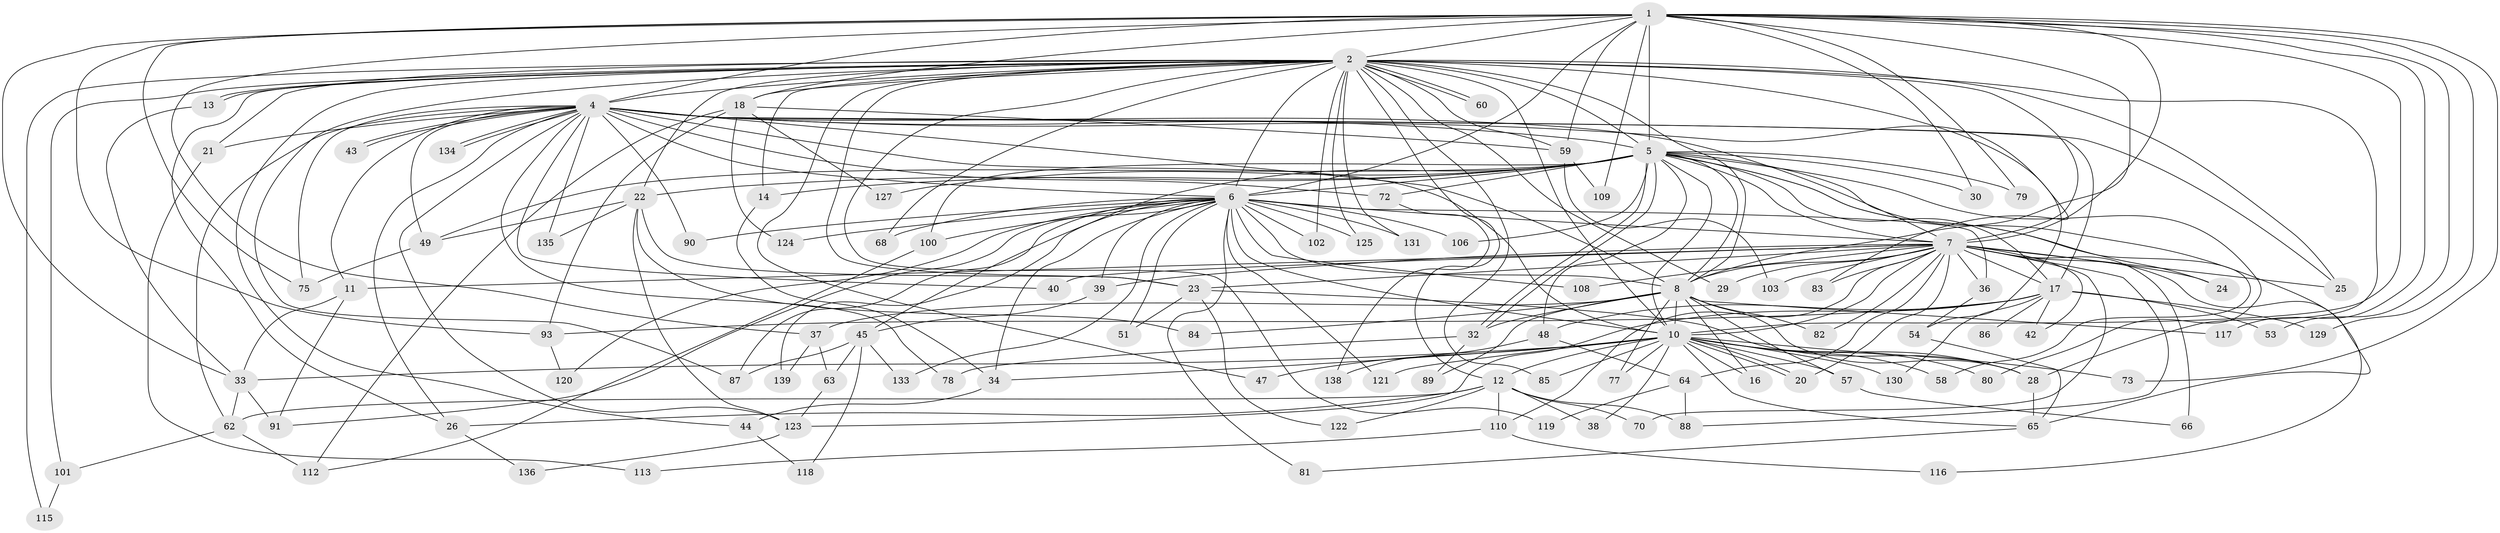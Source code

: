 // original degree distribution, {23: 0.007142857142857143, 29: 0.007142857142857143, 18: 0.007142857142857143, 30: 0.007142857142857143, 21: 0.007142857142857143, 33: 0.007142857142857143, 32: 0.007142857142857143, 16: 0.007142857142857143, 15: 0.007142857142857143, 26: 0.007142857142857143, 5: 0.05714285714285714, 10: 0.007142857142857143, 3: 0.17142857142857143, 2: 0.5714285714285714, 9: 0.007142857142857143, 6: 0.02142857142857143, 7: 0.014285714285714285, 4: 0.07857142857142857}
// Generated by graph-tools (version 1.1) at 2025/41/03/06/25 10:41:35]
// undirected, 104 vertices, 243 edges
graph export_dot {
graph [start="1"]
  node [color=gray90,style=filled];
  1 [super="+46"];
  2 [super="+3"];
  4 [super="+69"];
  5 [super="+9"];
  6 [super="+56"];
  7 [super="+76"];
  8 [super="+27"];
  10 [super="+50"];
  11 [super="+35"];
  12 [super="+15"];
  13 [super="+41"];
  14;
  16;
  17 [super="+19"];
  18 [super="+31"];
  20 [super="+61"];
  21;
  22 [super="+128"];
  23 [super="+105"];
  24;
  25 [super="+52"];
  26 [super="+104"];
  28 [super="+67"];
  29;
  30;
  32 [super="+55"];
  33 [super="+74"];
  34 [super="+71"];
  36;
  37;
  38;
  39;
  40;
  42;
  43;
  44;
  45 [super="+96"];
  47;
  48;
  49 [super="+94"];
  51;
  53;
  54 [super="+140"];
  57;
  58;
  59 [super="+111"];
  60;
  62 [super="+98"];
  63 [super="+126"];
  64;
  65 [super="+107"];
  66 [super="+137"];
  68;
  70;
  72;
  73;
  75 [super="+97"];
  77;
  78;
  79;
  80;
  81;
  82;
  83;
  84;
  85;
  86;
  87;
  88 [super="+95"];
  89;
  90;
  91 [super="+92"];
  93 [super="+99"];
  100;
  101;
  102;
  103;
  106;
  108;
  109;
  110;
  112 [super="+114"];
  113;
  115;
  116;
  117;
  118;
  119;
  120;
  121;
  122;
  123 [super="+132"];
  124;
  125;
  127;
  129;
  130;
  131;
  133;
  134;
  135;
  136;
  138;
  139;
  1 -- 2 [weight=2];
  1 -- 4;
  1 -- 5 [weight=2];
  1 -- 6;
  1 -- 7;
  1 -- 8;
  1 -- 10 [weight=2];
  1 -- 30;
  1 -- 33;
  1 -- 37;
  1 -- 53;
  1 -- 73;
  1 -- 79;
  1 -- 93;
  1 -- 109;
  1 -- 117;
  1 -- 129;
  1 -- 59;
  1 -- 75;
  1 -- 18;
  2 -- 4 [weight=2];
  2 -- 5 [weight=4];
  2 -- 6 [weight=2];
  2 -- 7 [weight=2];
  2 -- 8 [weight=2];
  2 -- 10 [weight=2];
  2 -- 12 [weight=2];
  2 -- 13;
  2 -- 13;
  2 -- 18 [weight=2];
  2 -- 21;
  2 -- 29;
  2 -- 44;
  2 -- 59;
  2 -- 60;
  2 -- 60;
  2 -- 85;
  2 -- 87;
  2 -- 101;
  2 -- 102;
  2 -- 119;
  2 -- 125;
  2 -- 131;
  2 -- 68;
  2 -- 14;
  2 -- 83;
  2 -- 22;
  2 -- 23;
  2 -- 26;
  2 -- 47;
  2 -- 115;
  2 -- 28;
  2 -- 25;
  4 -- 5 [weight=2];
  4 -- 6;
  4 -- 7;
  4 -- 8;
  4 -- 10 [weight=2];
  4 -- 11 [weight=2];
  4 -- 17;
  4 -- 21;
  4 -- 25;
  4 -- 26;
  4 -- 40;
  4 -- 43;
  4 -- 43;
  4 -- 49;
  4 -- 54;
  4 -- 72;
  4 -- 75;
  4 -- 78;
  4 -- 90;
  4 -- 134;
  4 -- 134;
  4 -- 135;
  4 -- 62;
  4 -- 123;
  5 -- 6 [weight=2];
  5 -- 7 [weight=2];
  5 -- 8 [weight=2];
  5 -- 10 [weight=2];
  5 -- 14;
  5 -- 22;
  5 -- 24;
  5 -- 32;
  5 -- 32;
  5 -- 45;
  5 -- 48;
  5 -- 72;
  5 -- 100;
  5 -- 49;
  5 -- 17;
  5 -- 106;
  5 -- 79;
  5 -- 80;
  5 -- 58;
  5 -- 30;
  5 -- 127;
  5 -- 65;
  6 -- 7 [weight=2];
  6 -- 8 [weight=2];
  6 -- 10;
  6 -- 34;
  6 -- 36;
  6 -- 39;
  6 -- 51;
  6 -- 68;
  6 -- 81;
  6 -- 87;
  6 -- 90;
  6 -- 100;
  6 -- 102;
  6 -- 106;
  6 -- 108;
  6 -- 120;
  6 -- 121;
  6 -- 124;
  6 -- 125;
  6 -- 131;
  6 -- 133;
  6 -- 139;
  6 -- 91;
  7 -- 8;
  7 -- 10;
  7 -- 11;
  7 -- 17;
  7 -- 23;
  7 -- 24;
  7 -- 25;
  7 -- 29;
  7 -- 36;
  7 -- 39;
  7 -- 40;
  7 -- 42;
  7 -- 64;
  7 -- 66 [weight=2];
  7 -- 70;
  7 -- 82;
  7 -- 83;
  7 -- 88;
  7 -- 103;
  7 -- 108;
  7 -- 110;
  7 -- 116;
  7 -- 20;
  8 -- 10;
  8 -- 16;
  8 -- 28;
  8 -- 77;
  8 -- 82;
  8 -- 84;
  8 -- 117;
  8 -- 37;
  8 -- 89;
  8 -- 57;
  8 -- 32;
  10 -- 12;
  10 -- 16;
  10 -- 20;
  10 -- 20;
  10 -- 28;
  10 -- 38;
  10 -- 47;
  10 -- 57;
  10 -- 58;
  10 -- 73;
  10 -- 130;
  10 -- 34;
  10 -- 80;
  10 -- 65;
  10 -- 85;
  10 -- 121;
  10 -- 77;
  10 -- 33;
  11 -- 33;
  11 -- 91;
  12 -- 38;
  12 -- 62;
  12 -- 70;
  12 -- 110;
  12 -- 122;
  12 -- 26;
  12 -- 88;
  13 -- 33;
  14 -- 34;
  17 -- 42;
  17 -- 48;
  17 -- 53;
  17 -- 123;
  17 -- 129;
  17 -- 130;
  17 -- 86;
  17 -- 93;
  18 -- 59;
  18 -- 112;
  18 -- 124;
  18 -- 93;
  18 -- 127;
  21 -- 113;
  22 -- 49;
  22 -- 84;
  22 -- 123;
  22 -- 135;
  22 -- 23;
  23 -- 51;
  23 -- 122;
  23 -- 28;
  26 -- 136;
  28 -- 65;
  32 -- 78;
  32 -- 89;
  33 -- 62;
  33 -- 91;
  34 -- 44;
  36 -- 54;
  37 -- 63;
  37 -- 139;
  39 -- 45;
  44 -- 118;
  45 -- 63;
  45 -- 118;
  45 -- 133;
  45 -- 87;
  48 -- 64;
  48 -- 138;
  49 -- 75;
  54 -- 65;
  57 -- 66;
  59 -- 103;
  59 -- 109;
  62 -- 101;
  62 -- 112;
  63 -- 123;
  64 -- 88;
  64 -- 119;
  65 -- 81;
  72 -- 138;
  93 -- 120;
  100 -- 112;
  101 -- 115;
  110 -- 113;
  110 -- 116;
  123 -- 136;
}
